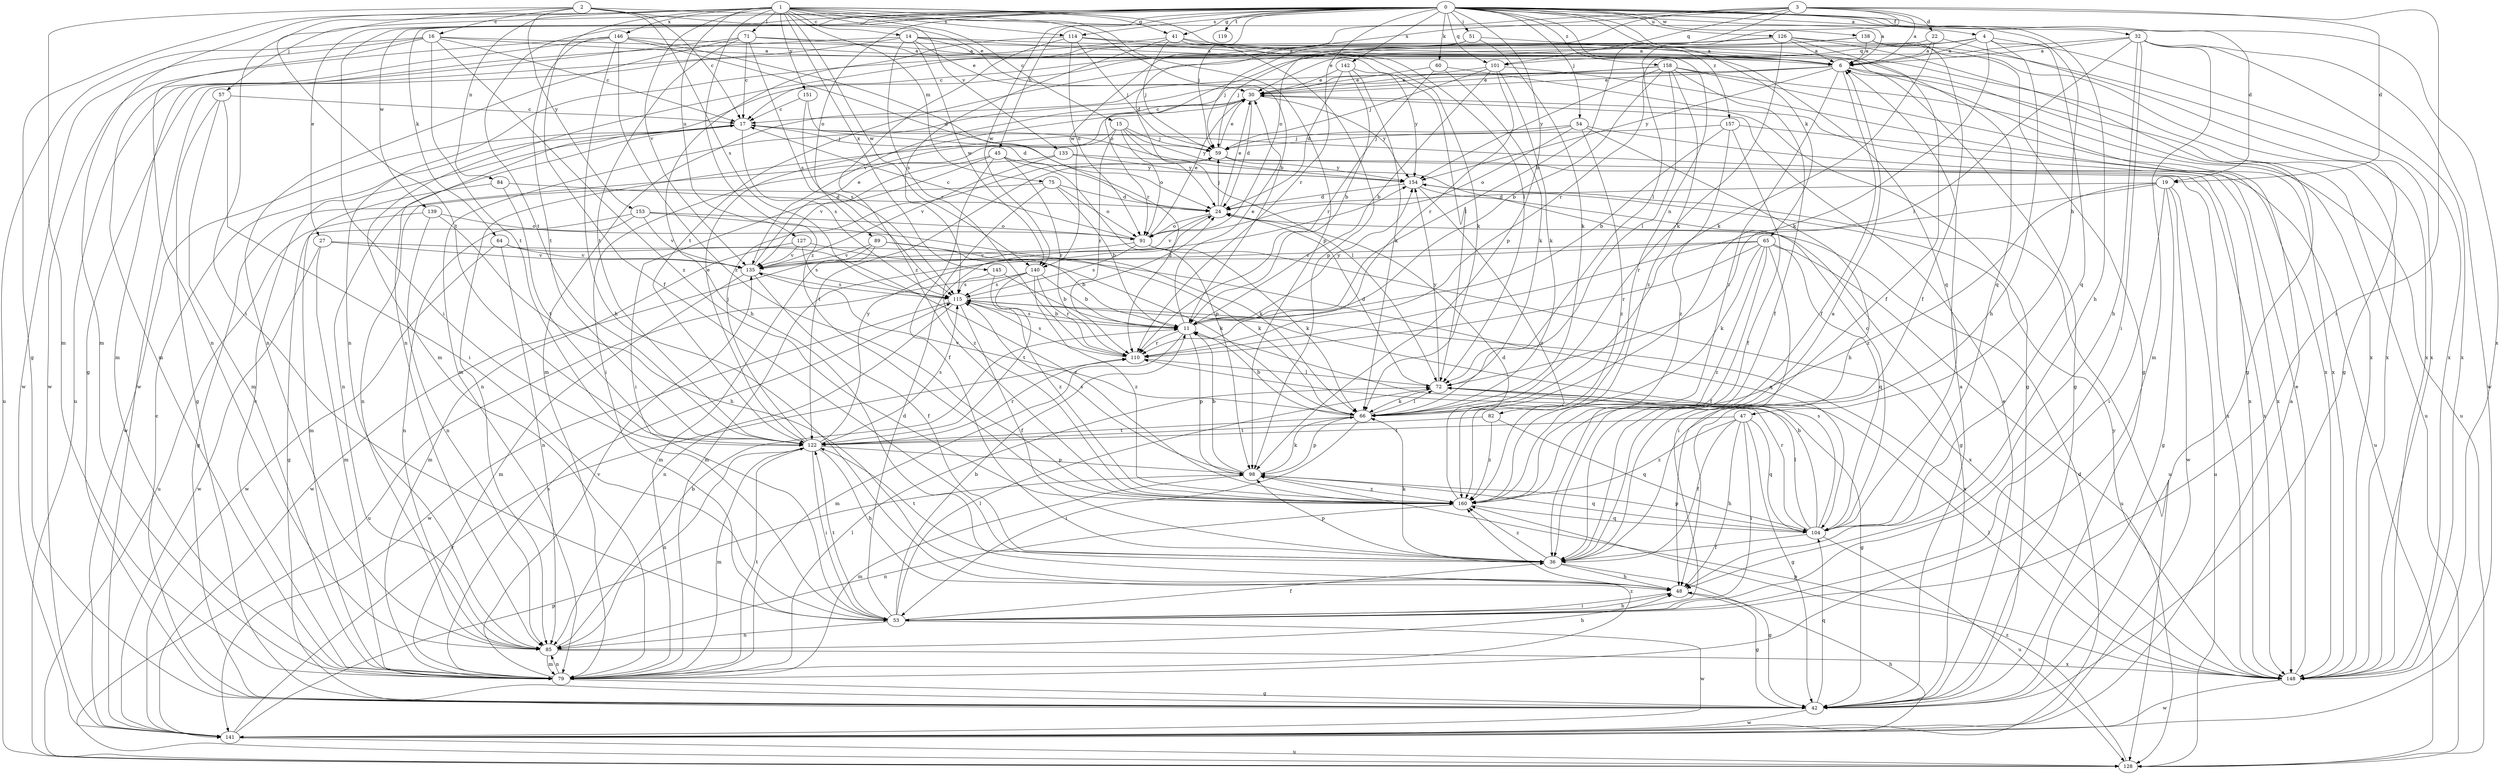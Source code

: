 strict digraph  {
0;
1;
2;
3;
4;
6;
11;
14;
15;
16;
17;
19;
22;
24;
27;
30;
32;
36;
41;
42;
45;
47;
48;
51;
53;
54;
57;
59;
60;
64;
65;
66;
71;
72;
75;
79;
82;
84;
85;
89;
91;
98;
101;
104;
110;
114;
115;
119;
122;
126;
127;
128;
133;
135;
138;
139;
140;
141;
142;
145;
146;
148;
151;
153;
154;
157;
158;
160;
0 -> 4  [label=a];
0 -> 6  [label=a];
0 -> 19  [label=d];
0 -> 27  [label=e];
0 -> 32  [label=f];
0 -> 41  [label=g];
0 -> 45  [label=h];
0 -> 47  [label=h];
0 -> 48  [label=h];
0 -> 51  [label=i];
0 -> 53  [label=i];
0 -> 54  [label=j];
0 -> 57  [label=j];
0 -> 59  [label=j];
0 -> 60  [label=k];
0 -> 64  [label=k];
0 -> 65  [label=k];
0 -> 82  [label=n];
0 -> 89  [label=o];
0 -> 98  [label=p];
0 -> 101  [label=q];
0 -> 110  [label=r];
0 -> 114  [label=s];
0 -> 119  [label=t];
0 -> 122  [label=t];
0 -> 126  [label=u];
0 -> 138  [label=w];
0 -> 139  [label=w];
0 -> 140  [label=w];
0 -> 142  [label=x];
0 -> 157  [label=z];
0 -> 158  [label=z];
1 -> 11  [label=b];
1 -> 14  [label=c];
1 -> 15  [label=c];
1 -> 36  [label=f];
1 -> 41  [label=g];
1 -> 42  [label=g];
1 -> 53  [label=i];
1 -> 71  [label=l];
1 -> 72  [label=l];
1 -> 75  [label=m];
1 -> 79  [label=m];
1 -> 84  [label=n];
1 -> 98  [label=p];
1 -> 114  [label=s];
1 -> 127  [label=u];
1 -> 133  [label=v];
1 -> 135  [label=v];
1 -> 140  [label=w];
1 -> 145  [label=x];
1 -> 146  [label=x];
1 -> 151  [label=y];
1 -> 160  [label=z];
2 -> 16  [label=c];
2 -> 17  [label=c];
2 -> 30  [label=e];
2 -> 79  [label=m];
2 -> 115  [label=s];
2 -> 122  [label=t];
2 -> 148  [label=x];
2 -> 153  [label=y];
3 -> 6  [label=a];
3 -> 11  [label=b];
3 -> 19  [label=d];
3 -> 22  [label=d];
3 -> 24  [label=d];
3 -> 53  [label=i];
3 -> 72  [label=l];
3 -> 91  [label=o];
3 -> 101  [label=q];
3 -> 140  [label=w];
4 -> 6  [label=a];
4 -> 48  [label=h];
4 -> 66  [label=k];
4 -> 101  [label=q];
4 -> 104  [label=q];
4 -> 122  [label=t];
4 -> 148  [label=x];
6 -> 30  [label=e];
6 -> 36  [label=f];
6 -> 42  [label=g];
6 -> 79  [label=m];
6 -> 128  [label=u];
6 -> 135  [label=v];
6 -> 154  [label=y];
6 -> 160  [label=z];
11 -> 30  [label=e];
11 -> 79  [label=m];
11 -> 98  [label=p];
11 -> 110  [label=r];
11 -> 115  [label=s];
11 -> 154  [label=y];
14 -> 6  [label=a];
14 -> 30  [label=e];
14 -> 42  [label=g];
14 -> 72  [label=l];
14 -> 110  [label=r];
14 -> 128  [label=u];
14 -> 140  [label=w];
14 -> 148  [label=x];
15 -> 53  [label=i];
15 -> 59  [label=j];
15 -> 72  [label=l];
15 -> 91  [label=o];
15 -> 110  [label=r];
15 -> 154  [label=y];
16 -> 6  [label=a];
16 -> 17  [label=c];
16 -> 85  [label=n];
16 -> 104  [label=q];
16 -> 122  [label=t];
16 -> 128  [label=u];
16 -> 141  [label=w];
16 -> 160  [label=z];
17 -> 59  [label=j];
17 -> 85  [label=n];
17 -> 115  [label=s];
17 -> 141  [label=w];
17 -> 148  [label=x];
19 -> 24  [label=d];
19 -> 42  [label=g];
19 -> 53  [label=i];
19 -> 110  [label=r];
19 -> 128  [label=u];
19 -> 141  [label=w];
19 -> 160  [label=z];
22 -> 6  [label=a];
22 -> 42  [label=g];
22 -> 66  [label=k];
22 -> 85  [label=n];
24 -> 30  [label=e];
24 -> 59  [label=j];
24 -> 91  [label=o];
24 -> 135  [label=v];
27 -> 79  [label=m];
27 -> 104  [label=q];
27 -> 135  [label=v];
27 -> 141  [label=w];
30 -> 17  [label=c];
30 -> 24  [label=d];
30 -> 154  [label=y];
32 -> 6  [label=a];
32 -> 48  [label=h];
32 -> 53  [label=i];
32 -> 72  [label=l];
32 -> 79  [label=m];
32 -> 110  [label=r];
32 -> 141  [label=w];
32 -> 148  [label=x];
36 -> 6  [label=a];
36 -> 42  [label=g];
36 -> 48  [label=h];
36 -> 66  [label=k];
36 -> 98  [label=p];
36 -> 122  [label=t];
36 -> 160  [label=z];
41 -> 6  [label=a];
41 -> 59  [label=j];
41 -> 66  [label=k];
41 -> 98  [label=p];
41 -> 115  [label=s];
41 -> 141  [label=w];
42 -> 6  [label=a];
42 -> 17  [label=c];
42 -> 30  [label=e];
42 -> 104  [label=q];
42 -> 141  [label=w];
45 -> 36  [label=f];
45 -> 53  [label=i];
45 -> 98  [label=p];
45 -> 110  [label=r];
45 -> 135  [label=v];
45 -> 154  [label=y];
47 -> 36  [label=f];
47 -> 42  [label=g];
47 -> 48  [label=h];
47 -> 53  [label=i];
47 -> 104  [label=q];
47 -> 122  [label=t];
47 -> 160  [label=z];
48 -> 42  [label=g];
48 -> 53  [label=i];
51 -> 6  [label=a];
51 -> 59  [label=j];
51 -> 66  [label=k];
51 -> 85  [label=n];
53 -> 11  [label=b];
53 -> 24  [label=d];
53 -> 36  [label=f];
53 -> 48  [label=h];
53 -> 72  [label=l];
53 -> 85  [label=n];
53 -> 122  [label=t];
53 -> 141  [label=w];
54 -> 48  [label=h];
54 -> 59  [label=j];
54 -> 85  [label=n];
54 -> 91  [label=o];
54 -> 148  [label=x];
54 -> 160  [label=z];
57 -> 17  [label=c];
57 -> 42  [label=g];
57 -> 53  [label=i];
57 -> 79  [label=m];
59 -> 30  [label=e];
59 -> 122  [label=t];
59 -> 148  [label=x];
59 -> 154  [label=y];
60 -> 30  [label=e];
60 -> 42  [label=g];
60 -> 66  [label=k];
60 -> 110  [label=r];
64 -> 85  [label=n];
64 -> 135  [label=v];
64 -> 141  [label=w];
64 -> 160  [label=z];
65 -> 36  [label=f];
65 -> 53  [label=i];
65 -> 66  [label=k];
65 -> 79  [label=m];
65 -> 104  [label=q];
65 -> 110  [label=r];
65 -> 128  [label=u];
65 -> 135  [label=v];
65 -> 160  [label=z];
66 -> 11  [label=b];
66 -> 53  [label=i];
66 -> 72  [label=l];
66 -> 98  [label=p];
66 -> 122  [label=t];
66 -> 135  [label=v];
71 -> 6  [label=a];
71 -> 17  [label=c];
71 -> 79  [label=m];
71 -> 85  [label=n];
71 -> 115  [label=s];
71 -> 122  [label=t];
71 -> 148  [label=x];
72 -> 24  [label=d];
72 -> 42  [label=g];
72 -> 66  [label=k];
72 -> 154  [label=y];
75 -> 11  [label=b];
75 -> 24  [label=d];
75 -> 42  [label=g];
75 -> 91  [label=o];
75 -> 160  [label=z];
79 -> 17  [label=c];
79 -> 42  [label=g];
79 -> 72  [label=l];
79 -> 85  [label=n];
79 -> 115  [label=s];
79 -> 122  [label=t];
79 -> 135  [label=v];
79 -> 160  [label=z];
82 -> 104  [label=q];
82 -> 122  [label=t];
82 -> 160  [label=z];
84 -> 24  [label=d];
84 -> 79  [label=m];
84 -> 122  [label=t];
85 -> 11  [label=b];
85 -> 48  [label=h];
85 -> 79  [label=m];
85 -> 148  [label=x];
89 -> 11  [label=b];
89 -> 66  [label=k];
89 -> 79  [label=m];
89 -> 135  [label=v];
89 -> 141  [label=w];
91 -> 17  [label=c];
91 -> 30  [label=e];
91 -> 66  [label=k];
91 -> 115  [label=s];
91 -> 135  [label=v];
91 -> 148  [label=x];
98 -> 11  [label=b];
98 -> 66  [label=k];
98 -> 79  [label=m];
98 -> 104  [label=q];
98 -> 115  [label=s];
98 -> 160  [label=z];
101 -> 11  [label=b];
101 -> 30  [label=e];
101 -> 59  [label=j];
101 -> 66  [label=k];
101 -> 110  [label=r];
101 -> 148  [label=x];
104 -> 11  [label=b];
104 -> 17  [label=c];
104 -> 36  [label=f];
104 -> 72  [label=l];
104 -> 98  [label=p];
104 -> 110  [label=r];
104 -> 115  [label=s];
104 -> 128  [label=u];
110 -> 72  [label=l];
110 -> 115  [label=s];
114 -> 6  [label=a];
114 -> 48  [label=h];
114 -> 59  [label=j];
114 -> 91  [label=o];
114 -> 104  [label=q];
114 -> 160  [label=z];
115 -> 11  [label=b];
115 -> 24  [label=d];
115 -> 36  [label=f];
115 -> 85  [label=n];
115 -> 141  [label=w];
115 -> 148  [label=x];
122 -> 30  [label=e];
122 -> 48  [label=h];
122 -> 53  [label=i];
122 -> 59  [label=j];
122 -> 79  [label=m];
122 -> 85  [label=n];
122 -> 98  [label=p];
122 -> 110  [label=r];
122 -> 115  [label=s];
122 -> 154  [label=y];
126 -> 6  [label=a];
126 -> 17  [label=c];
126 -> 36  [label=f];
126 -> 42  [label=g];
126 -> 59  [label=j];
126 -> 66  [label=k];
126 -> 79  [label=m];
126 -> 148  [label=x];
127 -> 66  [label=k];
127 -> 79  [label=m];
127 -> 115  [label=s];
127 -> 135  [label=v];
128 -> 160  [label=z];
133 -> 85  [label=n];
133 -> 135  [label=v];
133 -> 148  [label=x];
133 -> 154  [label=y];
135 -> 30  [label=e];
135 -> 36  [label=f];
135 -> 79  [label=m];
135 -> 115  [label=s];
138 -> 6  [label=a];
138 -> 30  [label=e];
138 -> 36  [label=f];
138 -> 42  [label=g];
138 -> 91  [label=o];
138 -> 148  [label=x];
139 -> 48  [label=h];
139 -> 85  [label=n];
139 -> 91  [label=o];
139 -> 128  [label=u];
140 -> 11  [label=b];
140 -> 110  [label=r];
140 -> 115  [label=s];
140 -> 122  [label=t];
140 -> 128  [label=u];
140 -> 160  [label=z];
141 -> 6  [label=a];
141 -> 24  [label=d];
141 -> 48  [label=h];
141 -> 98  [label=p];
141 -> 110  [label=r];
141 -> 128  [label=u];
142 -> 11  [label=b];
142 -> 24  [label=d];
142 -> 30  [label=e];
142 -> 66  [label=k];
142 -> 154  [label=y];
145 -> 11  [label=b];
145 -> 115  [label=s];
145 -> 160  [label=z];
146 -> 6  [label=a];
146 -> 24  [label=d];
146 -> 48  [label=h];
146 -> 79  [label=m];
146 -> 110  [label=r];
146 -> 122  [label=t];
146 -> 141  [label=w];
146 -> 160  [label=z];
148 -> 30  [label=e];
148 -> 72  [label=l];
148 -> 98  [label=p];
148 -> 141  [label=w];
148 -> 154  [label=y];
151 -> 17  [label=c];
151 -> 24  [label=d];
151 -> 115  [label=s];
153 -> 42  [label=g];
153 -> 66  [label=k];
153 -> 85  [label=n];
153 -> 91  [label=o];
153 -> 135  [label=v];
154 -> 24  [label=d];
154 -> 42  [label=g];
154 -> 128  [label=u];
154 -> 160  [label=z];
157 -> 11  [label=b];
157 -> 36  [label=f];
157 -> 59  [label=j];
157 -> 128  [label=u];
157 -> 160  [label=z];
158 -> 11  [label=b];
158 -> 30  [label=e];
158 -> 36  [label=f];
158 -> 72  [label=l];
158 -> 79  [label=m];
158 -> 128  [label=u];
158 -> 148  [label=x];
158 -> 154  [label=y];
158 -> 160  [label=z];
160 -> 24  [label=d];
160 -> 85  [label=n];
160 -> 104  [label=q];
}
